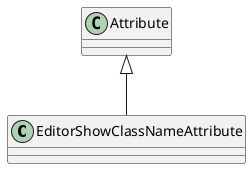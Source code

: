 @startuml
class EditorShowClassNameAttribute {
}
Attribute <|-- EditorShowClassNameAttribute
@enduml
